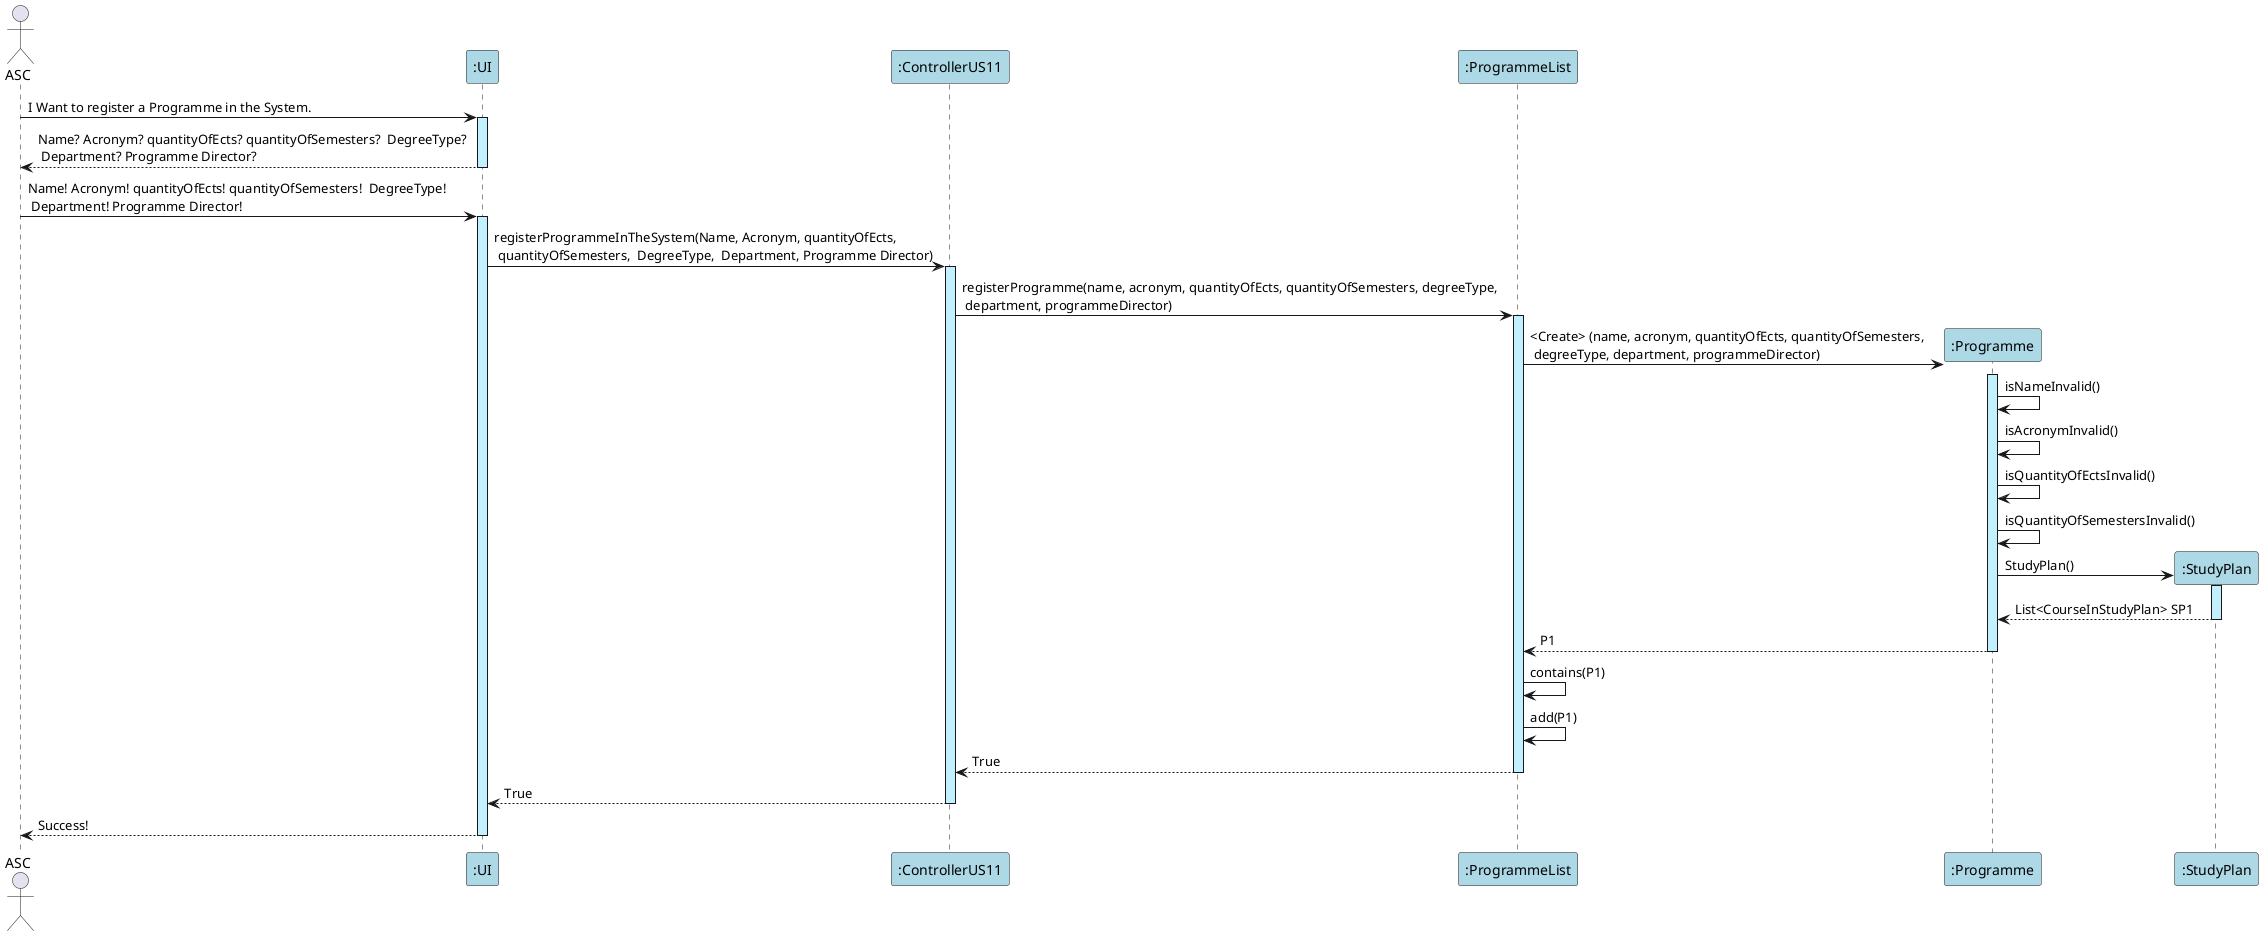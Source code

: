 @startuml
actor ASC as Admin

participant ":UI" as UI #lightblue
participant ":ControllerUS11" as C #lightblue
participant ":ProgrammeList" as PL #lightblue


Admin -> UI ++ #application : I Want to register a Programme in the System.
UI --> Admin -- : Name? Acronym? quantityOfEcts? quantityOfSemesters?  DegreeType? \n Department? Programme Director?
Admin -> UI ++ #application : Name! Acronym! quantityOfEcts! quantityOfSemesters!  DegreeType! \n Department! Programme Director!
UI -> C ++ #application : registerProgrammeInTheSystem(Name, Acronym, quantityOfEcts, \n quantityOfSemesters,  DegreeType,  Department, Programme Director)
C -> PL ++ #application : registerProgramme(name, acronym, quantityOfEcts, quantityOfSemesters, degreeType, \n department, programmeDirector)

create ":Programme" as P #lightblue
PL -> P ++ #application : <Create> (name, acronym, quantityOfEcts, quantityOfSemesters, \n degreeType, department, programmeDirector)
P -> P : isNameInvalid()
P -> P : isAcronymInvalid()
P -> P : isQuantityOfEctsInvalid()
P -> P : isQuantityOfSemestersInvalid()

create ":StudyPlan" as SP #lightblue
P -> SP ++ #application : StudyPlan()
SP --> P -- : List<CourseInStudyPlan> SP1

P --> PL -- : P1

PL -> PL : contains(P1)
PL -> PL : add(P1)

PL --> C -- : True
C --> UI -- : True
UI --> Admin -- : Success!


@enduml
